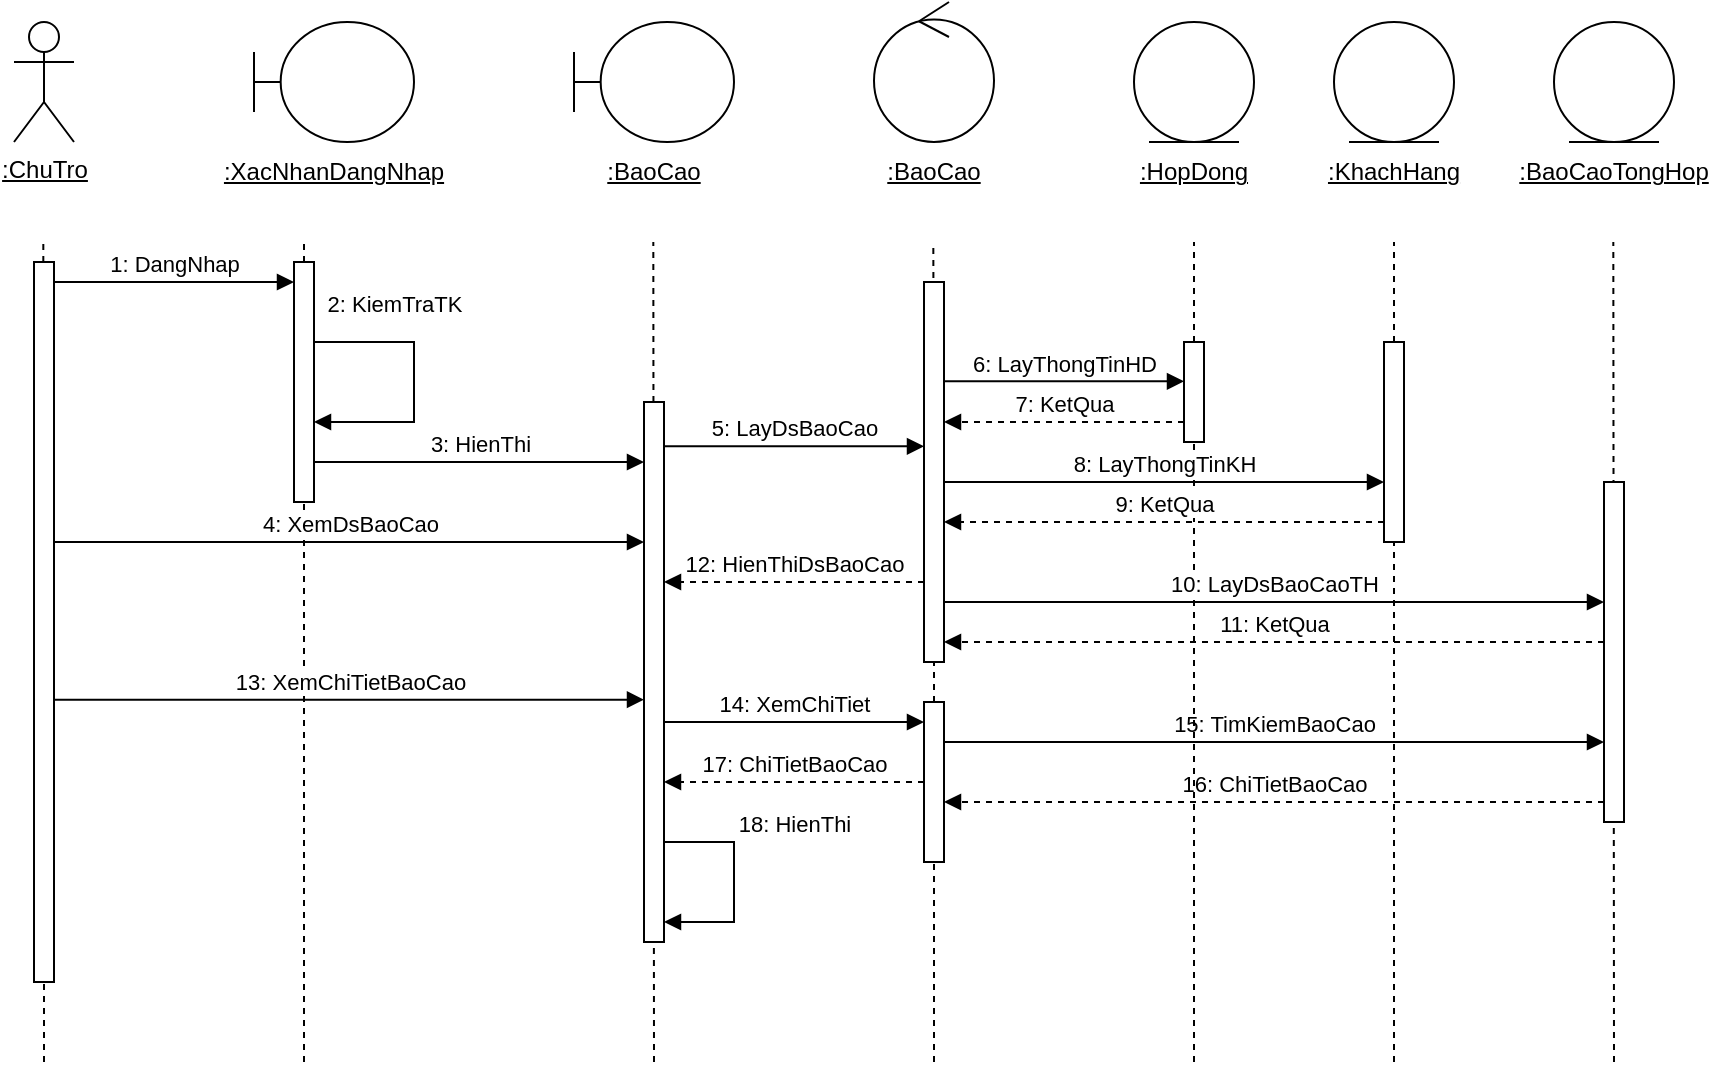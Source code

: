 <mxfile version="24.7.10">
  <diagram name="Page-1" id="13e1069c-82ec-6db2-03f1-153e76fe0fe0">
    <mxGraphModel dx="880" dy="434" grid="1" gridSize="10" guides="1" tooltips="1" connect="1" arrows="1" fold="1" page="1" pageScale="1" pageWidth="1100" pageHeight="850" background="none" math="0" shadow="0">
      <root>
        <mxCell id="0" />
        <mxCell id="1" parent="0" />
        <mxCell id="AtyGMqSUCrH6SP7c8qvr-12" value="&lt;span style=&quot;text-wrap: wrap;&quot;&gt;&lt;u&gt;:ChuTro&lt;/u&gt;&lt;/span&gt;" style="shape=umlActor;verticalLabelPosition=bottom;verticalAlign=top;html=1;" parent="1" vertex="1">
          <mxGeometry x="130" y="80" width="30" height="60" as="geometry" />
        </mxCell>
        <mxCell id="AtyGMqSUCrH6SP7c8qvr-15" value="" style="shape=umlBoundary;whiteSpace=wrap;html=1;" parent="1" vertex="1">
          <mxGeometry x="250" y="80" width="80" height="60" as="geometry" />
        </mxCell>
        <mxCell id="AtyGMqSUCrH6SP7c8qvr-17" value="" style="shape=umlBoundary;whiteSpace=wrap;html=1;" parent="1" vertex="1">
          <mxGeometry x="410" y="80" width="80" height="60" as="geometry" />
        </mxCell>
        <mxCell id="AtyGMqSUCrH6SP7c8qvr-18" value="" style="ellipse;shape=umlControl;whiteSpace=wrap;html=1;" parent="1" vertex="1">
          <mxGeometry x="560" y="70" width="60" height="70" as="geometry" />
        </mxCell>
        <mxCell id="AtyGMqSUCrH6SP7c8qvr-19" value="" style="ellipse;shape=umlEntity;whiteSpace=wrap;html=1;" parent="1" vertex="1">
          <mxGeometry x="690" y="80" width="60" height="60" as="geometry" />
        </mxCell>
        <mxCell id="AtyGMqSUCrH6SP7c8qvr-21" value="&lt;u&gt;:XacNhanDangNhap&lt;/u&gt;" style="text;html=1;align=center;verticalAlign=middle;whiteSpace=wrap;rounded=0;" parent="1" vertex="1">
          <mxGeometry x="260" y="140" width="60" height="30" as="geometry" />
        </mxCell>
        <mxCell id="AtyGMqSUCrH6SP7c8qvr-22" value="&lt;u&gt;:BaoCao&lt;/u&gt;" style="text;html=1;align=center;verticalAlign=middle;whiteSpace=wrap;rounded=0;" parent="1" vertex="1">
          <mxGeometry x="420" y="140" width="60" height="30" as="geometry" />
        </mxCell>
        <mxCell id="AtyGMqSUCrH6SP7c8qvr-24" value="&lt;u&gt;:BaoCao&lt;/u&gt;" style="text;html=1;align=center;verticalAlign=middle;whiteSpace=wrap;rounded=0;" parent="1" vertex="1">
          <mxGeometry x="560" y="140" width="60" height="30" as="geometry" />
        </mxCell>
        <mxCell id="AtyGMqSUCrH6SP7c8qvr-25" value="&lt;u&gt;:HopDong&lt;/u&gt;" style="text;html=1;align=center;verticalAlign=middle;whiteSpace=wrap;rounded=0;" parent="1" vertex="1">
          <mxGeometry x="690" y="140" width="60" height="30" as="geometry" />
        </mxCell>
        <mxCell id="AtyGMqSUCrH6SP7c8qvr-27" value="" style="endArrow=none;dashed=1;html=1;rounded=0;" parent="1" source="AtyGMqSUCrH6SP7c8qvr-28" edge="1">
          <mxGeometry width="50" height="50" relative="1" as="geometry">
            <mxPoint x="145" y="530" as="sourcePoint" />
            <mxPoint x="144.66" y="190" as="targetPoint" />
          </mxGeometry>
        </mxCell>
        <mxCell id="AtyGMqSUCrH6SP7c8qvr-29" value="" style="endArrow=none;dashed=1;html=1;rounded=0;" parent="1" target="AtyGMqSUCrH6SP7c8qvr-28" edge="1">
          <mxGeometry width="50" height="50" relative="1" as="geometry">
            <mxPoint x="145" y="600" as="sourcePoint" />
            <mxPoint x="144.66" y="190" as="targetPoint" />
          </mxGeometry>
        </mxCell>
        <mxCell id="AtyGMqSUCrH6SP7c8qvr-28" value="" style="html=1;points=[[0,0,0,0,5],[0,1,0,0,-5],[1,0,0,0,5],[1,1,0,0,-5]];perimeter=orthogonalPerimeter;outlineConnect=0;targetShapes=umlLifeline;portConstraint=eastwest;newEdgeStyle={&quot;curved&quot;:0,&quot;rounded&quot;:0};" parent="1" vertex="1">
          <mxGeometry x="140" y="200" width="10" height="360" as="geometry" />
        </mxCell>
        <mxCell id="AtyGMqSUCrH6SP7c8qvr-31" value="" style="endArrow=none;dashed=1;html=1;rounded=0;" parent="1" source="AtyGMqSUCrH6SP7c8qvr-30" edge="1">
          <mxGeometry width="50" height="50" relative="1" as="geometry">
            <mxPoint x="280" y="520" as="sourcePoint" />
            <mxPoint x="275" y="190" as="targetPoint" />
          </mxGeometry>
        </mxCell>
        <mxCell id="AtyGMqSUCrH6SP7c8qvr-32" value="" style="endArrow=none;dashed=1;html=1;rounded=0;" parent="1" target="AtyGMqSUCrH6SP7c8qvr-30" edge="1">
          <mxGeometry width="50" height="50" relative="1" as="geometry">
            <mxPoint x="275" y="600" as="sourcePoint" />
            <mxPoint x="280" y="190" as="targetPoint" />
            <Array as="points" />
          </mxGeometry>
        </mxCell>
        <mxCell id="AtyGMqSUCrH6SP7c8qvr-30" value="" style="html=1;points=[[0,0,0,0,5],[0,1,0,0,-5],[1,0,0,0,5],[1,1,0,0,-5]];perimeter=orthogonalPerimeter;outlineConnect=0;targetShapes=umlLifeline;portConstraint=eastwest;newEdgeStyle={&quot;curved&quot;:0,&quot;rounded&quot;:0};" parent="1" vertex="1">
          <mxGeometry x="270" y="200" width="10" height="120" as="geometry" />
        </mxCell>
        <mxCell id="AtyGMqSUCrH6SP7c8qvr-33" value="" style="endArrow=none;dashed=1;html=1;rounded=0;" parent="1" edge="1">
          <mxGeometry width="50" height="50" relative="1" as="geometry">
            <mxPoint x="450" y="600" as="sourcePoint" />
            <mxPoint x="449.66" y="190" as="targetPoint" />
          </mxGeometry>
        </mxCell>
        <mxCell id="AtyGMqSUCrH6SP7c8qvr-35" value="" style="endArrow=none;dashed=1;html=1;rounded=0;" parent="1" edge="1">
          <mxGeometry width="50" height="50" relative="1" as="geometry">
            <mxPoint x="590" y="340" as="sourcePoint" />
            <mxPoint x="589.66" y="190" as="targetPoint" />
          </mxGeometry>
        </mxCell>
        <mxCell id="AtyGMqSUCrH6SP7c8qvr-36" value="" style="endArrow=none;dashed=1;html=1;rounded=0;" parent="1" edge="1">
          <mxGeometry width="50" height="50" relative="1" as="geometry">
            <mxPoint x="720" y="240" as="sourcePoint" />
            <mxPoint x="720" y="190" as="targetPoint" />
            <Array as="points">
              <mxPoint x="720" y="230" />
            </Array>
          </mxGeometry>
        </mxCell>
        <mxCell id="AtyGMqSUCrH6SP7c8qvr-38" value="" style="endArrow=none;dashed=1;html=1;rounded=0;" parent="1" target="7baba1c4bc27f4b0-19" edge="1">
          <mxGeometry width="50" height="50" relative="1" as="geometry">
            <mxPoint x="590" y="600" as="sourcePoint" />
            <mxPoint x="589.66" y="190" as="targetPoint" />
          </mxGeometry>
        </mxCell>
        <mxCell id="7baba1c4bc27f4b0-19" value="" style="html=1;points=[];perimeter=orthogonalPerimeter;rounded=0;shadow=0;comic=0;labelBackgroundColor=none;strokeWidth=1;fontFamily=Verdana;fontSize=12;align=center;" parent="1" vertex="1">
          <mxGeometry x="585" y="420" width="10" height="80" as="geometry" />
        </mxCell>
        <mxCell id="n2S43AshbY4P0RV788_K-4" value="1: DangNhap" style="html=1;verticalAlign=bottom;endArrow=block;curved=0;rounded=0;" parent="1" target="AtyGMqSUCrH6SP7c8qvr-30" edge="1">
          <mxGeometry width="80" relative="1" as="geometry">
            <mxPoint x="150" y="210" as="sourcePoint" />
            <mxPoint x="230" y="210" as="targetPoint" />
          </mxGeometry>
        </mxCell>
        <mxCell id="n2S43AshbY4P0RV788_K-5" value="2: KiemTraTK" style="html=1;verticalAlign=bottom;endArrow=block;curved=0;rounded=0;" parent="1" source="AtyGMqSUCrH6SP7c8qvr-30" target="AtyGMqSUCrH6SP7c8qvr-30" edge="1">
          <mxGeometry x="-0.429" y="10" width="80" relative="1" as="geometry">
            <mxPoint x="280" y="240" as="sourcePoint" />
            <mxPoint x="400" y="240" as="targetPoint" />
            <Array as="points">
              <mxPoint x="330" y="280" />
            </Array>
            <mxPoint as="offset" />
          </mxGeometry>
        </mxCell>
        <mxCell id="n2S43AshbY4P0RV788_K-6" value="" style="html=1;points=[[0,0,0,0,5],[0,1,0,0,-5],[1,0,0,0,5],[1,1,0,0,-5]];perimeter=orthogonalPerimeter;outlineConnect=0;targetShapes=umlLifeline;portConstraint=eastwest;newEdgeStyle={&quot;curved&quot;:0,&quot;rounded&quot;:0};" parent="1" vertex="1">
          <mxGeometry x="445" y="270" width="10" height="270" as="geometry" />
        </mxCell>
        <mxCell id="n2S43AshbY4P0RV788_K-7" value="3: HienThi" style="html=1;verticalAlign=bottom;endArrow=block;curved=0;rounded=0;" parent="1" edge="1">
          <mxGeometry width="80" relative="1" as="geometry">
            <mxPoint x="280.0" y="300" as="sourcePoint" />
            <mxPoint x="445" y="300" as="targetPoint" />
          </mxGeometry>
        </mxCell>
        <mxCell id="n2S43AshbY4P0RV788_K-8" value="4: XemDsBaoCao" style="html=1;verticalAlign=bottom;endArrow=block;curved=0;rounded=0;" parent="1" edge="1">
          <mxGeometry width="80" relative="1" as="geometry">
            <mxPoint x="150" y="340" as="sourcePoint" />
            <mxPoint x="445" y="340" as="targetPoint" />
          </mxGeometry>
        </mxCell>
        <mxCell id="n2S43AshbY4P0RV788_K-9" value="5: LayDsBaoCao" style="html=1;verticalAlign=bottom;endArrow=block;curved=0;rounded=0;" parent="1" edge="1">
          <mxGeometry width="80" relative="1" as="geometry">
            <mxPoint x="455" y="292.16" as="sourcePoint" />
            <mxPoint x="585" y="292.16" as="targetPoint" />
          </mxGeometry>
        </mxCell>
        <mxCell id="n2S43AshbY4P0RV788_K-11" value="" style="endArrow=none;dashed=1;html=1;rounded=0;" parent="1" source="DP6K1UivKuwljxzNs3ar-3" edge="1">
          <mxGeometry width="50" height="50" relative="1" as="geometry">
            <mxPoint x="720" y="640" as="sourcePoint" />
            <mxPoint x="720" y="240" as="targetPoint" />
          </mxGeometry>
        </mxCell>
        <mxCell id="n2S43AshbY4P0RV788_K-19" value="13: XemChiTietBaoCao" style="html=1;verticalAlign=bottom;endArrow=block;curved=0;rounded=0;" parent="1" edge="1">
          <mxGeometry width="80" relative="1" as="geometry">
            <mxPoint x="150" y="418.82" as="sourcePoint" />
            <mxPoint x="445" y="418.82" as="targetPoint" />
          </mxGeometry>
        </mxCell>
        <mxCell id="n2S43AshbY4P0RV788_K-20" value="14: XemChiTiet" style="html=1;verticalAlign=bottom;endArrow=block;curved=0;rounded=0;" parent="1" edge="1">
          <mxGeometry width="80" relative="1" as="geometry">
            <mxPoint x="455" y="430" as="sourcePoint" />
            <mxPoint x="585" y="430" as="targetPoint" />
          </mxGeometry>
        </mxCell>
        <mxCell id="n2S43AshbY4P0RV788_K-22" value="" style="endArrow=none;dashed=1;html=1;rounded=0;" parent="1" source="7baba1c4bc27f4b0-19" edge="1">
          <mxGeometry width="50" height="50" relative="1" as="geometry">
            <mxPoint x="590" y="420" as="sourcePoint" />
            <mxPoint x="590" y="330" as="targetPoint" />
          </mxGeometry>
        </mxCell>
        <mxCell id="n2S43AshbY4P0RV788_K-24" value="15: TimKiemBaoCao" style="html=1;verticalAlign=bottom;endArrow=block;curved=0;rounded=0;" parent="1" edge="1" target="DP6K1UivKuwljxzNs3ar-12">
          <mxGeometry width="80" relative="1" as="geometry">
            <mxPoint x="595" y="440" as="sourcePoint" />
            <mxPoint x="900.69" y="440" as="targetPoint" />
          </mxGeometry>
        </mxCell>
        <mxCell id="n2S43AshbY4P0RV788_K-25" value="16: ChiTietBaoCao" style="html=1;verticalAlign=bottom;endArrow=block;curved=0;rounded=0;dashed=1;" parent="1" edge="1" source="DP6K1UivKuwljxzNs3ar-12">
          <mxGeometry width="80" relative="1" as="geometry">
            <mxPoint x="815" y="470" as="sourcePoint" />
            <mxPoint x="595" y="470" as="targetPoint" />
            <mxPoint as="offset" />
          </mxGeometry>
        </mxCell>
        <mxCell id="n2S43AshbY4P0RV788_K-26" value="17: ChiTietBaoCao" style="html=1;verticalAlign=bottom;endArrow=block;curved=0;rounded=0;dashed=1;" parent="1" source="7baba1c4bc27f4b0-19" target="n2S43AshbY4P0RV788_K-6" edge="1">
          <mxGeometry width="80" relative="1" as="geometry">
            <mxPoint x="575" y="470" as="sourcePoint" />
            <mxPoint x="455" y="470" as="targetPoint" />
          </mxGeometry>
        </mxCell>
        <mxCell id="n2S43AshbY4P0RV788_K-27" value="18: HienThi" style="html=1;verticalAlign=bottom;endArrow=block;curved=0;rounded=0;" parent="1" source="n2S43AshbY4P0RV788_K-6" edge="1">
          <mxGeometry x="-0.364" y="30" width="80" relative="1" as="geometry">
            <mxPoint x="455" y="480" as="sourcePoint" />
            <mxPoint x="455" y="530" as="targetPoint" />
            <Array as="points">
              <mxPoint x="490" y="490" />
              <mxPoint x="490" y="530" />
            </Array>
            <mxPoint as="offset" />
          </mxGeometry>
        </mxCell>
        <mxCell id="OnWidaec4P2vZMqHX4JQ-1" value="" style="ellipse;shape=umlEntity;whiteSpace=wrap;html=1;" parent="1" vertex="1">
          <mxGeometry x="790" y="80" width="60" height="60" as="geometry" />
        </mxCell>
        <mxCell id="OnWidaec4P2vZMqHX4JQ-2" value="&lt;u&gt;:KhachHang&lt;/u&gt;" style="text;html=1;align=center;verticalAlign=middle;whiteSpace=wrap;rounded=0;" parent="1" vertex="1">
          <mxGeometry x="790" y="140" width="60" height="30" as="geometry" />
        </mxCell>
        <mxCell id="OnWidaec4P2vZMqHX4JQ-4" value="" style="endArrow=none;dashed=1;html=1;rounded=0;" parent="1" source="OnWidaec4P2vZMqHX4JQ-6" edge="1">
          <mxGeometry width="50" height="50" relative="1" as="geometry">
            <mxPoint x="820" y="680" as="sourcePoint" />
            <mxPoint x="820" y="190" as="targetPoint" />
            <Array as="points" />
          </mxGeometry>
        </mxCell>
        <mxCell id="OnWidaec4P2vZMqHX4JQ-7" value="" style="endArrow=none;dashed=1;html=1;rounded=0;" parent="1" target="OnWidaec4P2vZMqHX4JQ-6" edge="1">
          <mxGeometry width="50" height="50" relative="1" as="geometry">
            <mxPoint x="820" y="600" as="sourcePoint" />
            <mxPoint x="820" y="190" as="targetPoint" />
            <Array as="points" />
          </mxGeometry>
        </mxCell>
        <mxCell id="OnWidaec4P2vZMqHX4JQ-6" value="" style="html=1;points=[[0,0,0,0,5],[0,1,0,0,-5],[1,0,0,0,5],[1,1,0,0,-5]];perimeter=orthogonalPerimeter;outlineConnect=0;targetShapes=umlLifeline;portConstraint=eastwest;newEdgeStyle={&quot;curved&quot;:0,&quot;rounded&quot;:0};" parent="1" vertex="1">
          <mxGeometry x="815" y="240" width="10" height="100" as="geometry" />
        </mxCell>
        <mxCell id="0RbYFr9OMcQWFjXoGP7B-1" value="6: LayThongTinHD" style="html=1;verticalAlign=bottom;endArrow=block;curved=0;rounded=0;" parent="1" edge="1">
          <mxGeometry width="80" relative="1" as="geometry">
            <mxPoint x="595" y="259.66" as="sourcePoint" />
            <mxPoint x="715" y="259.66" as="targetPoint" />
          </mxGeometry>
        </mxCell>
        <mxCell id="0RbYFr9OMcQWFjXoGP7B-2" value="" style="html=1;points=[[0,0,0,0,5],[0,1,0,0,-5],[1,0,0,0,5],[1,1,0,0,-5]];perimeter=orthogonalPerimeter;outlineConnect=0;targetShapes=umlLifeline;portConstraint=eastwest;newEdgeStyle={&quot;curved&quot;:0,&quot;rounded&quot;:0};" parent="1" vertex="1">
          <mxGeometry x="585" y="210" width="10" height="190" as="geometry" />
        </mxCell>
        <mxCell id="0RbYFr9OMcQWFjXoGP7B-3" value="7: KetQua" style="html=1;verticalAlign=bottom;endArrow=block;curved=0;rounded=0;dashed=1;" parent="1" edge="1">
          <mxGeometry width="80" relative="1" as="geometry">
            <mxPoint x="715" y="280" as="sourcePoint" />
            <mxPoint x="595" y="280" as="targetPoint" />
          </mxGeometry>
        </mxCell>
        <mxCell id="0RbYFr9OMcQWFjXoGP7B-4" value="12: HienThiDsBaoCao" style="html=1;verticalAlign=bottom;endArrow=block;curved=0;rounded=0;dashed=1;" parent="1" edge="1">
          <mxGeometry width="80" relative="1" as="geometry">
            <mxPoint x="585" y="360" as="sourcePoint" />
            <mxPoint x="455" y="360" as="targetPoint" />
          </mxGeometry>
        </mxCell>
        <mxCell id="DP6K1UivKuwljxzNs3ar-1" value="" style="ellipse;shape=umlEntity;whiteSpace=wrap;html=1;" vertex="1" parent="1">
          <mxGeometry x="900" y="80" width="60" height="60" as="geometry" />
        </mxCell>
        <mxCell id="DP6K1UivKuwljxzNs3ar-2" value="&lt;u&gt;:BaoCaoTongHop&lt;/u&gt;" style="text;html=1;align=center;verticalAlign=middle;whiteSpace=wrap;rounded=0;" vertex="1" parent="1">
          <mxGeometry x="900" y="140" width="60" height="30" as="geometry" />
        </mxCell>
        <mxCell id="DP6K1UivKuwljxzNs3ar-4" value="" style="endArrow=none;dashed=1;html=1;rounded=0;" edge="1" parent="1" target="DP6K1UivKuwljxzNs3ar-3">
          <mxGeometry width="50" height="50" relative="1" as="geometry">
            <mxPoint x="720" y="600" as="sourcePoint" />
            <mxPoint x="720" y="240" as="targetPoint" />
          </mxGeometry>
        </mxCell>
        <mxCell id="DP6K1UivKuwljxzNs3ar-3" value="" style="html=1;points=[[0,0,0,0,5],[0,1,0,0,-5],[1,0,0,0,5],[1,1,0,0,-5]];perimeter=orthogonalPerimeter;outlineConnect=0;targetShapes=umlLifeline;portConstraint=eastwest;newEdgeStyle={&quot;curved&quot;:0,&quot;rounded&quot;:0};" vertex="1" parent="1">
          <mxGeometry x="715" y="240" width="10" height="50" as="geometry" />
        </mxCell>
        <mxCell id="DP6K1UivKuwljxzNs3ar-6" value="8: LayThongTinKH" style="html=1;verticalAlign=bottom;endArrow=block;curved=0;rounded=0;" edge="1" parent="1" target="OnWidaec4P2vZMqHX4JQ-6">
          <mxGeometry width="80" relative="1" as="geometry">
            <mxPoint x="595" y="310" as="sourcePoint" />
            <mxPoint x="715" y="310" as="targetPoint" />
          </mxGeometry>
        </mxCell>
        <mxCell id="DP6K1UivKuwljxzNs3ar-9" value="9: KetQua" style="html=1;verticalAlign=bottom;endArrow=block;curved=0;rounded=0;dashed=1;" edge="1" parent="1" source="OnWidaec4P2vZMqHX4JQ-6">
          <mxGeometry width="80" relative="1" as="geometry">
            <mxPoint x="715" y="330" as="sourcePoint" />
            <mxPoint x="595" y="330" as="targetPoint" />
          </mxGeometry>
        </mxCell>
        <mxCell id="DP6K1UivKuwljxzNs3ar-10" value="" style="endArrow=none;dashed=1;html=1;rounded=0;" edge="1" parent="1">
          <mxGeometry width="50" height="50" relative="1" as="geometry">
            <mxPoint x="930" y="600" as="sourcePoint" />
            <mxPoint x="929.66" y="190" as="targetPoint" />
            <Array as="points" />
          </mxGeometry>
        </mxCell>
        <mxCell id="DP6K1UivKuwljxzNs3ar-11" value="10: LayDsBaoCaoTH" style="html=1;verticalAlign=bottom;endArrow=block;curved=0;rounded=0;" edge="1" parent="1">
          <mxGeometry width="80" relative="1" as="geometry">
            <mxPoint x="595" y="370" as="sourcePoint" />
            <mxPoint x="925" y="370" as="targetPoint" />
          </mxGeometry>
        </mxCell>
        <mxCell id="DP6K1UivKuwljxzNs3ar-12" value="" style="html=1;points=[[0,0,0,0,5],[0,1,0,0,-5],[1,0,0,0,5],[1,1,0,0,-5]];perimeter=orthogonalPerimeter;outlineConnect=0;targetShapes=umlLifeline;portConstraint=eastwest;newEdgeStyle={&quot;curved&quot;:0,&quot;rounded&quot;:0};" vertex="1" parent="1">
          <mxGeometry x="925" y="310" width="10" height="170" as="geometry" />
        </mxCell>
        <mxCell id="DP6K1UivKuwljxzNs3ar-13" value="11: KetQua" style="html=1;verticalAlign=bottom;endArrow=block;curved=0;rounded=0;dashed=1;" edge="1" parent="1">
          <mxGeometry width="80" relative="1" as="geometry">
            <mxPoint x="925" y="390" as="sourcePoint" />
            <mxPoint x="595" y="390" as="targetPoint" />
          </mxGeometry>
        </mxCell>
      </root>
    </mxGraphModel>
  </diagram>
</mxfile>
